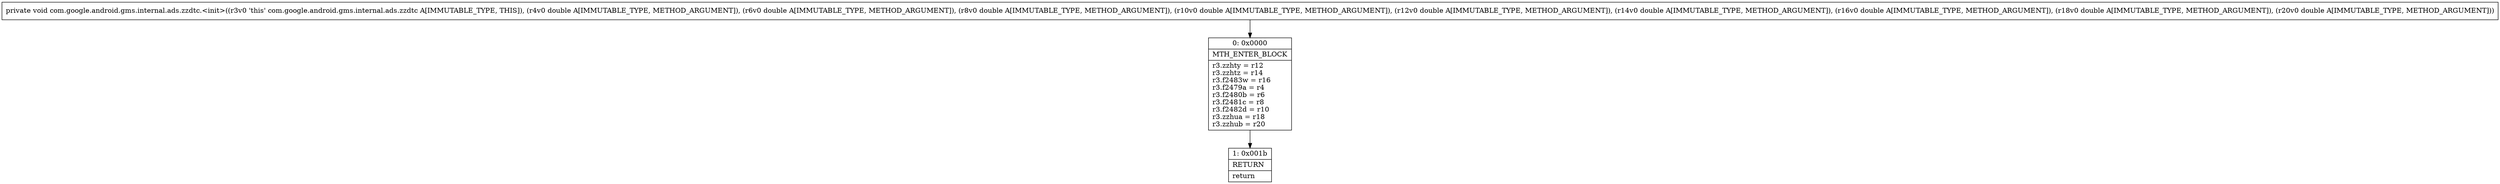 digraph "CFG forcom.google.android.gms.internal.ads.zzdtc.\<init\>(DDDDDDDDD)V" {
Node_0 [shape=record,label="{0\:\ 0x0000|MTH_ENTER_BLOCK\l|r3.zzhty = r12\lr3.zzhtz = r14\lr3.f2483w = r16\lr3.f2479a = r4\lr3.f2480b = r6\lr3.f2481c = r8\lr3.f2482d = r10\lr3.zzhua = r18\lr3.zzhub = r20\l}"];
Node_1 [shape=record,label="{1\:\ 0x001b|RETURN\l|return\l}"];
MethodNode[shape=record,label="{private void com.google.android.gms.internal.ads.zzdtc.\<init\>((r3v0 'this' com.google.android.gms.internal.ads.zzdtc A[IMMUTABLE_TYPE, THIS]), (r4v0 double A[IMMUTABLE_TYPE, METHOD_ARGUMENT]), (r6v0 double A[IMMUTABLE_TYPE, METHOD_ARGUMENT]), (r8v0 double A[IMMUTABLE_TYPE, METHOD_ARGUMENT]), (r10v0 double A[IMMUTABLE_TYPE, METHOD_ARGUMENT]), (r12v0 double A[IMMUTABLE_TYPE, METHOD_ARGUMENT]), (r14v0 double A[IMMUTABLE_TYPE, METHOD_ARGUMENT]), (r16v0 double A[IMMUTABLE_TYPE, METHOD_ARGUMENT]), (r18v0 double A[IMMUTABLE_TYPE, METHOD_ARGUMENT]), (r20v0 double A[IMMUTABLE_TYPE, METHOD_ARGUMENT])) }"];
MethodNode -> Node_0;
Node_0 -> Node_1;
}

